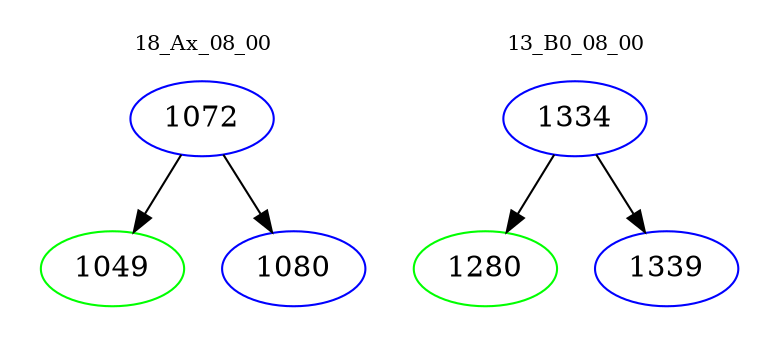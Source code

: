 digraph{
subgraph cluster_0 {
color = white
label = "18_Ax_08_00";
fontsize=10;
T0_1072 [label="1072", color="blue"]
T0_1072 -> T0_1049 [color="black"]
T0_1049 [label="1049", color="green"]
T0_1072 -> T0_1080 [color="black"]
T0_1080 [label="1080", color="blue"]
}
subgraph cluster_1 {
color = white
label = "13_B0_08_00";
fontsize=10;
T1_1334 [label="1334", color="blue"]
T1_1334 -> T1_1280 [color="black"]
T1_1280 [label="1280", color="green"]
T1_1334 -> T1_1339 [color="black"]
T1_1339 [label="1339", color="blue"]
}
}
